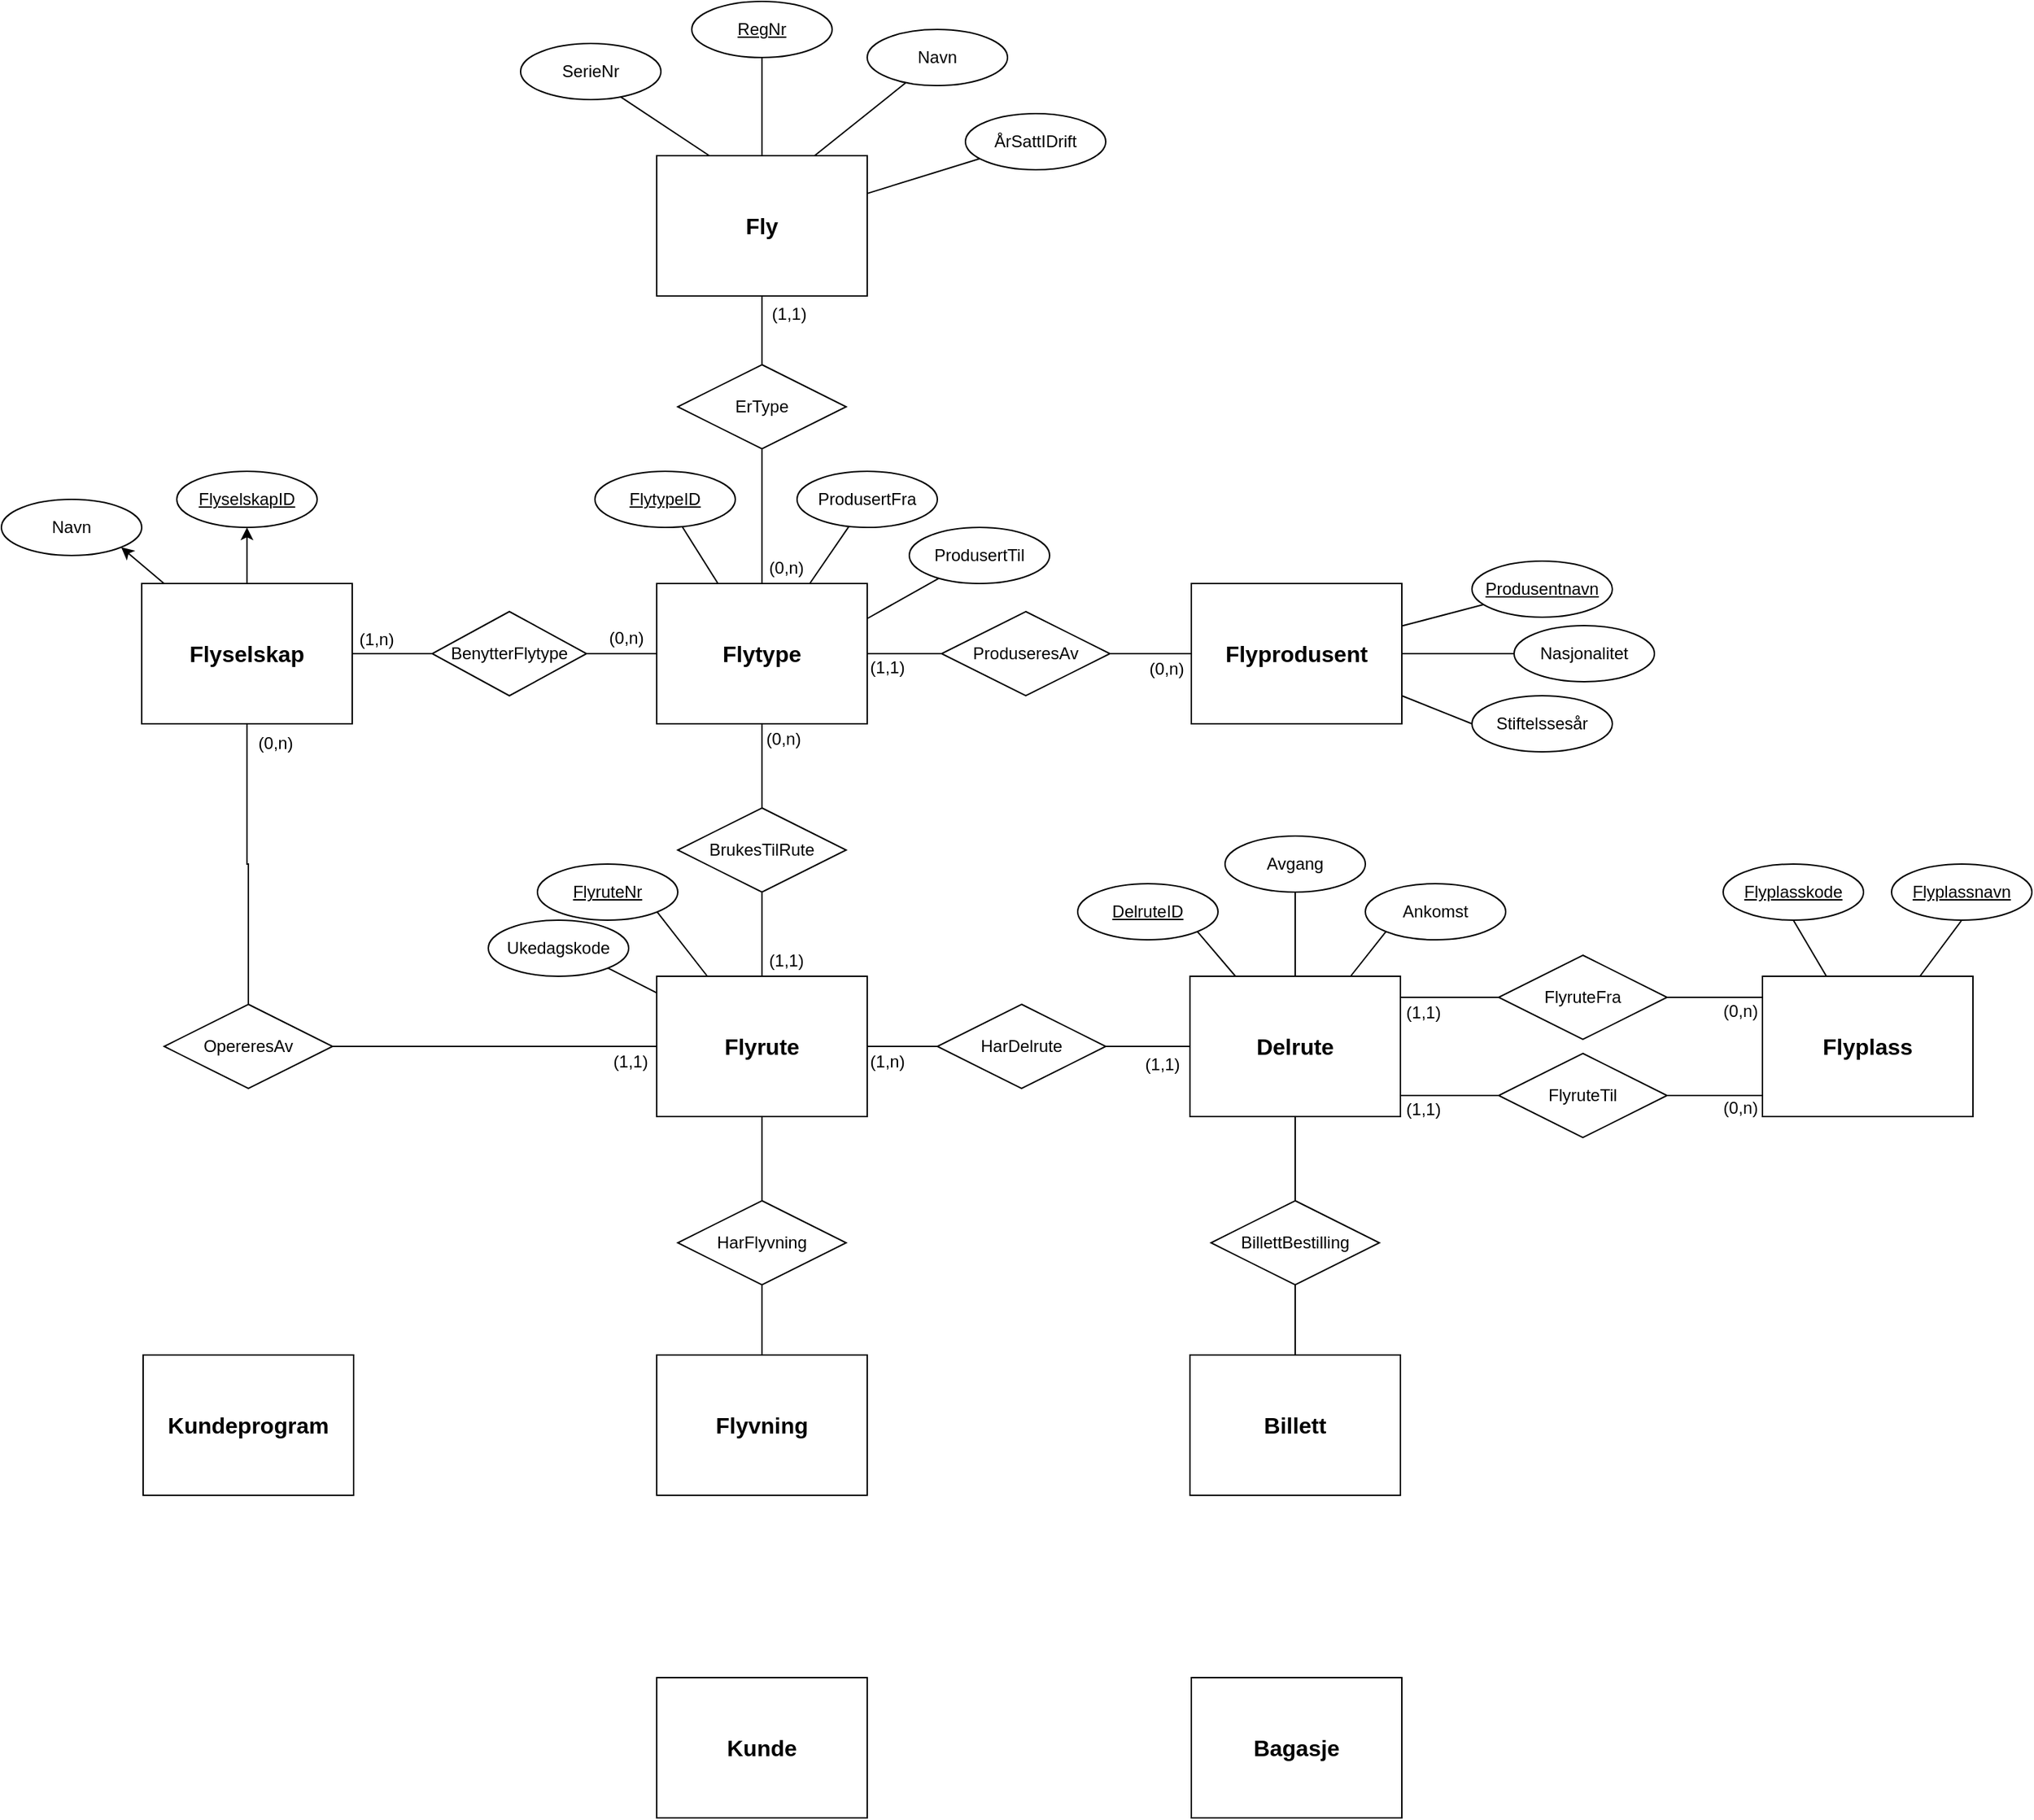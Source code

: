<mxfile>
    <diagram id="48WFvEwgLHSlUKScSLO7" name="Page-1">
        <mxGraphModel dx="1729" dy="1407" grid="1" gridSize="10" guides="1" tooltips="1" connect="1" arrows="1" fold="1" page="0" pageScale="1" pageWidth="827" pageHeight="1169" background="none" math="0" shadow="0">
            <root>
                <mxCell id="0"/>
                <mxCell id="1" parent="0"/>
                <mxCell id="11" style="edgeStyle=none;html=1;exitX=1;exitY=0.5;exitDx=0;exitDy=0;entryX=0;entryY=0.5;entryDx=0;entryDy=0;endArrow=none;endFill=0;" parent="1" source="2" target="8" edge="1">
                    <mxGeometry relative="1" as="geometry"/>
                </mxCell>
                <mxCell id="45" style="edgeStyle=none;html=1;entryX=0.5;entryY=1;entryDx=0;entryDy=0;" parent="1" source="2" target="4" edge="1">
                    <mxGeometry relative="1" as="geometry"/>
                </mxCell>
                <mxCell id="46" style="edgeStyle=none;html=1;entryX=1;entryY=1;entryDx=0;entryDy=0;" parent="1" source="2" target="3" edge="1">
                    <mxGeometry relative="1" as="geometry"/>
                </mxCell>
                <mxCell id="2" value="&lt;font style=&quot;font-size: 16px;&quot;&gt;&lt;b&gt;Flyselskap&lt;/b&gt;&lt;/font&gt;" style="whiteSpace=wrap;html=1;align=center;" parent="1" vertex="1">
                    <mxGeometry x="-307" y="-120" width="150" height="100" as="geometry"/>
                </mxCell>
                <mxCell id="3" value="Navn" style="ellipse;whiteSpace=wrap;html=1;align=center;" parent="1" vertex="1">
                    <mxGeometry x="-407" y="-180" width="100" height="40" as="geometry"/>
                </mxCell>
                <mxCell id="4" value="FlyselskapID" style="ellipse;whiteSpace=wrap;html=1;align=center;fontStyle=4;" parent="1" vertex="1">
                    <mxGeometry x="-282" y="-200" width="100" height="40" as="geometry"/>
                </mxCell>
                <mxCell id="58" style="edgeStyle=none;html=1;exitX=1;exitY=0.5;exitDx=0;exitDy=0;entryX=0;entryY=0.5;entryDx=0;entryDy=0;endArrow=none;endFill=0;" parent="1" source="8" target="22" edge="1">
                    <mxGeometry relative="1" as="geometry"/>
                </mxCell>
                <mxCell id="8" value="BenytterFlytype" style="shape=rhombus;perimeter=rhombusPerimeter;whiteSpace=wrap;html=1;align=center;" parent="1" vertex="1">
                    <mxGeometry x="-100" y="-100" width="110" height="60" as="geometry"/>
                </mxCell>
                <mxCell id="59" style="edgeStyle=none;html=1;endArrow=none;endFill=0;" parent="1" source="12" edge="1">
                    <mxGeometry relative="1" as="geometry">
                        <mxPoint x="135" y="-266" as="targetPoint"/>
                    </mxGeometry>
                </mxCell>
                <mxCell id="12" value="&lt;font style=&quot;font-size: 16px;&quot;&gt;&lt;b&gt;Fly&lt;/b&gt;&lt;/font&gt;" style="whiteSpace=wrap;html=1;align=center;" parent="1" vertex="1">
                    <mxGeometry x="60" y="-425" width="150" height="100" as="geometry"/>
                </mxCell>
                <mxCell id="19" style="edgeStyle=none;html=1;entryX=0.75;entryY=0;entryDx=0;entryDy=0;endArrow=none;endFill=0;" parent="1" source="13" target="12" edge="1">
                    <mxGeometry relative="1" as="geometry"/>
                </mxCell>
                <mxCell id="13" value="Navn" style="ellipse;whiteSpace=wrap;html=1;align=center;" parent="1" vertex="1">
                    <mxGeometry x="210" y="-515" width="100" height="40" as="geometry"/>
                </mxCell>
                <mxCell id="18" style="edgeStyle=none;html=1;endArrow=none;endFill=0;" parent="1" source="15" target="12" edge="1">
                    <mxGeometry relative="1" as="geometry"/>
                </mxCell>
                <mxCell id="15" value="RegNr" style="ellipse;whiteSpace=wrap;html=1;align=center;fontStyle=4;" parent="1" vertex="1">
                    <mxGeometry x="85" y="-535" width="100" height="40" as="geometry"/>
                </mxCell>
                <mxCell id="20" style="edgeStyle=none;html=1;endArrow=none;endFill=0;" parent="1" source="16" target="12" edge="1">
                    <mxGeometry relative="1" as="geometry"/>
                </mxCell>
                <mxCell id="16" value="ÅrSattIDrift" style="ellipse;whiteSpace=wrap;html=1;align=center;" parent="1" vertex="1">
                    <mxGeometry x="280" y="-455" width="100" height="40" as="geometry"/>
                </mxCell>
                <mxCell id="17" style="edgeStyle=none;html=1;exitX=0.25;exitY=0;exitDx=0;exitDy=0;entryX=0.737;entryY=0.942;entryDx=0;entryDy=0;entryPerimeter=0;endArrow=none;endFill=0;" parent="1" source="12" edge="1">
                    <mxGeometry relative="1" as="geometry">
                        <mxPoint x="33.7" y="-467.32" as="targetPoint"/>
                    </mxGeometry>
                </mxCell>
                <mxCell id="34" style="edgeStyle=none;html=1;exitX=1;exitY=0.5;exitDx=0;exitDy=0;entryX=0;entryY=0.5;entryDx=0;entryDy=0;endArrow=none;endFill=0;" parent="1" source="22" target="32" edge="1">
                    <mxGeometry relative="1" as="geometry"/>
                </mxCell>
                <mxCell id="51" style="edgeStyle=none;html=1;entryX=0.5;entryY=0;entryDx=0;entryDy=0;endArrow=none;endFill=0;" parent="1" source="22" target="50" edge="1">
                    <mxGeometry relative="1" as="geometry"/>
                </mxCell>
                <mxCell id="22" value="&lt;font style=&quot;font-size: 16px;&quot;&gt;&lt;b&gt;Flytype&lt;/b&gt;&lt;/font&gt;" style="whiteSpace=wrap;html=1;align=center;" parent="1" vertex="1">
                    <mxGeometry x="60" y="-120" width="150" height="100" as="geometry"/>
                </mxCell>
                <mxCell id="60" style="edgeStyle=none;html=1;exitX=0.5;exitY=1;exitDx=0;exitDy=0;entryX=0.5;entryY=0;entryDx=0;entryDy=0;endArrow=none;endFill=0;" parent="1" source="23" target="22" edge="1">
                    <mxGeometry relative="1" as="geometry"/>
                </mxCell>
                <mxCell id="23" value="ErType" style="shape=rhombus;perimeter=rhombusPerimeter;whiteSpace=wrap;html=1;align=center;" parent="1" vertex="1">
                    <mxGeometry x="75" y="-276" width="120" height="60" as="geometry"/>
                </mxCell>
                <mxCell id="61" style="edgeStyle=none;html=1;endArrow=none;endFill=0;" parent="1" source="26" target="22" edge="1">
                    <mxGeometry relative="1" as="geometry"/>
                </mxCell>
                <mxCell id="26" value="FlytypeID" style="ellipse;whiteSpace=wrap;html=1;align=center;fontStyle=4;" parent="1" vertex="1">
                    <mxGeometry x="16" y="-200" width="100" height="40" as="geometry"/>
                </mxCell>
                <mxCell id="62" style="edgeStyle=none;html=1;endArrow=none;endFill=0;" parent="1" source="27" target="22" edge="1">
                    <mxGeometry relative="1" as="geometry"/>
                </mxCell>
                <mxCell id="27" value="ProdusertFra" style="ellipse;whiteSpace=wrap;html=1;align=center;" parent="1" vertex="1">
                    <mxGeometry x="160" y="-200" width="100" height="40" as="geometry"/>
                </mxCell>
                <mxCell id="63" style="edgeStyle=none;html=1;entryX=1;entryY=0.25;entryDx=0;entryDy=0;endArrow=none;endFill=0;" parent="1" source="28" target="22" edge="1">
                    <mxGeometry relative="1" as="geometry"/>
                </mxCell>
                <mxCell id="28" value="ProdusertTil" style="ellipse;whiteSpace=wrap;html=1;align=center;" parent="1" vertex="1">
                    <mxGeometry x="240" y="-160" width="100" height="40" as="geometry"/>
                </mxCell>
                <mxCell id="35" style="edgeStyle=none;html=1;entryX=0;entryY=0.5;entryDx=0;entryDy=0;endArrow=none;endFill=0;" parent="1" source="32" target="33" edge="1">
                    <mxGeometry relative="1" as="geometry"/>
                </mxCell>
                <mxCell id="32" value="ProduseresAv" style="shape=rhombus;perimeter=rhombusPerimeter;whiteSpace=wrap;html=1;align=center;" parent="1" vertex="1">
                    <mxGeometry x="263" y="-100" width="120" height="60" as="geometry"/>
                </mxCell>
                <mxCell id="43" style="edgeStyle=none;html=1;entryX=0;entryY=0.5;entryDx=0;entryDy=0;endArrow=none;endFill=0;" parent="1" source="33" target="37" edge="1">
                    <mxGeometry relative="1" as="geometry"/>
                </mxCell>
                <mxCell id="44" style="edgeStyle=none;html=1;entryX=0;entryY=0.5;entryDx=0;entryDy=0;endArrow=none;endFill=0;" parent="1" source="33" target="38" edge="1">
                    <mxGeometry relative="1" as="geometry"/>
                </mxCell>
                <mxCell id="33" value="&lt;font style=&quot;font-size: 16px;&quot;&gt;&lt;b&gt;Flyprodusent&lt;/b&gt;&lt;/font&gt;" style="whiteSpace=wrap;html=1;align=center;" parent="1" vertex="1">
                    <mxGeometry x="441" y="-120" width="150" height="100" as="geometry"/>
                </mxCell>
                <mxCell id="36" value="Produsentnavn" style="ellipse;whiteSpace=wrap;html=1;align=center;fontStyle=4;" parent="1" vertex="1">
                    <mxGeometry x="641" y="-136" width="100" height="40" as="geometry"/>
                </mxCell>
                <mxCell id="37" value="Nasjonalitet" style="ellipse;whiteSpace=wrap;html=1;align=center;" parent="1" vertex="1">
                    <mxGeometry x="671" y="-90" width="100" height="40" as="geometry"/>
                </mxCell>
                <mxCell id="38" value="Stiftelssesår" style="ellipse;whiteSpace=wrap;html=1;align=center;" parent="1" vertex="1">
                    <mxGeometry x="641" y="-40" width="100" height="40" as="geometry"/>
                </mxCell>
                <mxCell id="42" style="edgeStyle=none;html=1;endArrow=none;endFill=0;" parent="1" source="33" target="36" edge="1">
                    <mxGeometry relative="1" as="geometry"/>
                </mxCell>
                <mxCell id="54" style="edgeStyle=none;html=1;entryX=1;entryY=1;entryDx=0;entryDy=0;endArrow=none;endFill=0;" parent="1" source="47" target="53" edge="1">
                    <mxGeometry relative="1" as="geometry"/>
                </mxCell>
                <mxCell id="56" style="edgeStyle=none;html=1;entryX=1;entryY=1;entryDx=0;entryDy=0;endArrow=none;endFill=0;" parent="1" source="47" target="55" edge="1">
                    <mxGeometry relative="1" as="geometry"/>
                </mxCell>
                <mxCell id="127" style="edgeStyle=none;html=1;entryX=0;entryY=0.5;entryDx=0;entryDy=0;endArrow=none;endFill=0;" parent="1" source="47" target="118" edge="1">
                    <mxGeometry relative="1" as="geometry"/>
                </mxCell>
                <mxCell id="47" value="&lt;font style=&quot;font-size: 16px;&quot;&gt;&lt;b&gt;Flyrute&lt;/b&gt;&lt;/font&gt;" style="whiteSpace=wrap;html=1;align=center;" parent="1" vertex="1">
                    <mxGeometry x="60" y="160" width="150" height="100" as="geometry"/>
                </mxCell>
                <mxCell id="52" style="edgeStyle=none;html=1;entryX=0.5;entryY=0;entryDx=0;entryDy=0;endArrow=none;endFill=0;" parent="1" source="50" target="47" edge="1">
                    <mxGeometry relative="1" as="geometry"/>
                </mxCell>
                <mxCell id="50" value="BrukesTilRute" style="shape=rhombus;perimeter=rhombusPerimeter;whiteSpace=wrap;html=1;align=center;" parent="1" vertex="1">
                    <mxGeometry x="75" y="40" width="120" height="60" as="geometry"/>
                </mxCell>
                <mxCell id="53" value="FlyruteNr" style="ellipse;whiteSpace=wrap;html=1;align=center;fontStyle=4;" parent="1" vertex="1">
                    <mxGeometry x="-25" y="80" width="100" height="40" as="geometry"/>
                </mxCell>
                <mxCell id="55" value="Ukedagskode" style="ellipse;whiteSpace=wrap;html=1;align=center;" parent="1" vertex="1">
                    <mxGeometry x="-60" y="120" width="100" height="40" as="geometry"/>
                </mxCell>
                <mxCell id="65" value="(1,n)" style="text;html=1;align=center;verticalAlign=middle;resizable=0;points=[];autosize=1;strokeColor=none;fillColor=none;" parent="1" vertex="1">
                    <mxGeometry x="-165" y="-95" width="50" height="30" as="geometry"/>
                </mxCell>
                <mxCell id="68" value="(0,n)" style="text;html=1;align=center;verticalAlign=middle;resizable=0;points=[];autosize=1;strokeColor=none;fillColor=none;" parent="1" vertex="1">
                    <mxGeometry x="13" y="-96" width="50" height="30" as="geometry"/>
                </mxCell>
                <mxCell id="69" value="(1,1)" style="text;html=1;align=center;verticalAlign=middle;resizable=0;points=[];autosize=1;strokeColor=none;fillColor=none;" parent="1" vertex="1">
                    <mxGeometry x="129" y="-327" width="50" height="30" as="geometry"/>
                </mxCell>
                <mxCell id="70" value="(0,n)" style="text;html=1;align=center;verticalAlign=middle;resizable=0;points=[];autosize=1;strokeColor=none;fillColor=none;" parent="1" vertex="1">
                    <mxGeometry x="127" y="-146" width="50" height="30" as="geometry"/>
                </mxCell>
                <mxCell id="71" value="(1,1)" style="text;html=1;align=center;verticalAlign=middle;resizable=0;points=[];autosize=1;strokeColor=none;fillColor=none;" parent="1" vertex="1">
                    <mxGeometry x="199" y="-75" width="50" height="30" as="geometry"/>
                </mxCell>
                <mxCell id="72" value="(0,n)" style="text;html=1;align=center;verticalAlign=middle;resizable=0;points=[];autosize=1;strokeColor=none;fillColor=none;" parent="1" vertex="1">
                    <mxGeometry x="398" y="-74" width="50" height="30" as="geometry"/>
                </mxCell>
                <mxCell id="73" value="&lt;span style=&quot;font-size: 16px;&quot;&gt;&lt;b&gt;Flyvning&lt;/b&gt;&lt;/span&gt;" style="whiteSpace=wrap;html=1;align=center;" parent="1" vertex="1">
                    <mxGeometry x="60" y="430" width="150" height="100" as="geometry"/>
                </mxCell>
                <mxCell id="81" style="edgeStyle=none;html=1;entryX=0.5;entryY=1;entryDx=0;entryDy=0;endArrow=none;endFill=0;" parent="1" source="75" target="77" edge="1">
                    <mxGeometry relative="1" as="geometry"/>
                </mxCell>
                <mxCell id="82" style="edgeStyle=none;html=1;entryX=0.5;entryY=1;entryDx=0;entryDy=0;endArrow=none;endFill=0;" parent="1" source="75" target="76" edge="1">
                    <mxGeometry relative="1" as="geometry"/>
                </mxCell>
                <mxCell id="75" value="&lt;font style=&quot;font-size: 16px;&quot;&gt;&lt;b&gt;Flyplass&lt;/b&gt;&lt;/font&gt;" style="whiteSpace=wrap;html=1;align=center;" parent="1" vertex="1">
                    <mxGeometry x="848" y="160" width="150" height="100" as="geometry"/>
                </mxCell>
                <mxCell id="76" value="Flyplassnavn" style="ellipse;whiteSpace=wrap;html=1;align=center;fontStyle=4;" parent="1" vertex="1">
                    <mxGeometry x="940" y="80" width="100" height="40" as="geometry"/>
                </mxCell>
                <mxCell id="77" value="Flyplasskode" style="ellipse;whiteSpace=wrap;html=1;align=center;fontStyle=4;" parent="1" vertex="1">
                    <mxGeometry x="820" y="80" width="100" height="40" as="geometry"/>
                </mxCell>
                <mxCell id="83" value="&lt;div style=&quot;text-align: center;&quot;&gt;&lt;span style=&quot;text-align: start; background-color: transparent;&quot;&gt;FlyruteFra&lt;/span&gt;&lt;span style=&quot;font-family: monospace; font-size: 0px; text-align: start; text-wrap: nowrap; background-color: transparent;&quot;&gt;%3CmxGraphModel%3E%3Croot%3E%3CmxCell%20id%3D%220%22%2F%3E%3CmxCell%20id%3D%221%22%20parent%3D%220%22%2F%3E%3CmxCell%20id%3D%222%22%20value%3D%22%26lt%3Bfont%26gt%3BFlyselskap%26lt%3B%2Ffont%26gt%3B%22%20style%3D%22whiteSpace%3Dwrap%3Bhtml%3D1%3Balign%3Dcenter%3B%22%20vertex%3D%221%22%20parent%3D%221%22%3E%3CmxGeometry%20x%3D%22-380%22%20y%3D%22-420%22%20width%3D%22150%22%20height%3D%22100%22%20as%3D%22geometry%22%2F%3E%3C%2FmxCell%3E%3C%2Froot%3E%3C%2FmxGraphModel%3E&lt;/span&gt;&lt;/div&gt;" style="shape=rhombus;perimeter=rhombusPerimeter;whiteSpace=wrap;html=1;align=center;" parent="1" vertex="1">
                    <mxGeometry x="660" y="145" width="120" height="60" as="geometry"/>
                </mxCell>
                <mxCell id="85" value="FlyruteTil" style="shape=rhombus;perimeter=rhombusPerimeter;whiteSpace=wrap;html=1;align=center;" parent="1" vertex="1">
                    <mxGeometry x="660" y="215" width="120" height="60" as="geometry"/>
                </mxCell>
                <mxCell id="91" value="(1,1)" style="text;html=1;align=center;verticalAlign=middle;resizable=0;points=[];autosize=1;strokeColor=none;fillColor=none;" parent="1" vertex="1">
                    <mxGeometry x="127" y="134" width="50" height="30" as="geometry"/>
                </mxCell>
                <mxCell id="92" value="(0,n)" style="text;html=1;align=center;verticalAlign=middle;resizable=0;points=[];autosize=1;strokeColor=none;fillColor=none;" parent="1" vertex="1">
                    <mxGeometry x="125" y="-24" width="50" height="30" as="geometry"/>
                </mxCell>
                <mxCell id="97" style="edgeStyle=orthogonalEdgeStyle;html=1;entryX=0;entryY=0.15;entryDx=0;entryDy=0;entryPerimeter=0;rounded=0;curved=0;endArrow=none;endFill=0;" parent="1" source="83" target="75" edge="1">
                    <mxGeometry relative="1" as="geometry"/>
                </mxCell>
                <mxCell id="98" style="edgeStyle=orthogonalEdgeStyle;html=1;entryX=0;entryY=0.85;entryDx=0;entryDy=0;entryPerimeter=0;rounded=0;curved=0;endArrow=none;endFill=0;" parent="1" source="85" target="75" edge="1">
                    <mxGeometry relative="1" as="geometry"/>
                </mxCell>
                <mxCell id="101" style="edgeStyle=none;html=1;exitX=1;exitY=0.5;exitDx=0;exitDy=0;entryX=0;entryY=0.5;entryDx=0;entryDy=0;endArrow=none;endFill=0;" parent="1" source="100" target="47" edge="1">
                    <mxGeometry relative="1" as="geometry"/>
                </mxCell>
                <mxCell id="102" style="edgeStyle=orthogonalEdgeStyle;html=1;exitX=0.5;exitY=0;exitDx=0;exitDy=0;entryX=0.5;entryY=1;entryDx=0;entryDy=0;rounded=0;curved=0;endArrow=none;endFill=0;" parent="1" source="100" target="2" edge="1">
                    <mxGeometry relative="1" as="geometry"/>
                </mxCell>
                <mxCell id="100" value="OpereresAv" style="shape=rhombus;perimeter=rhombusPerimeter;whiteSpace=wrap;html=1;align=center;" parent="1" vertex="1">
                    <mxGeometry x="-291" y="180" width="120" height="60" as="geometry"/>
                </mxCell>
                <mxCell id="103" value="(0,n)" style="text;html=1;align=center;verticalAlign=middle;resizable=0;points=[];autosize=1;strokeColor=none;fillColor=none;" parent="1" vertex="1">
                    <mxGeometry x="-237" y="-21" width="50" height="30" as="geometry"/>
                </mxCell>
                <mxCell id="104" value="(1,1)" style="text;html=1;align=center;verticalAlign=middle;resizable=0;points=[];autosize=1;strokeColor=none;fillColor=none;" parent="1" vertex="1">
                    <mxGeometry x="16" y="206" width="50" height="30" as="geometry"/>
                </mxCell>
                <mxCell id="108" value="(0,n)" style="text;html=1;align=center;verticalAlign=middle;resizable=0;points=[];autosize=1;strokeColor=none;fillColor=none;" parent="1" vertex="1">
                    <mxGeometry x="807" y="170" width="50" height="30" as="geometry"/>
                </mxCell>
                <mxCell id="109" value="(0,n)" style="text;html=1;align=center;verticalAlign=middle;resizable=0;points=[];autosize=1;strokeColor=none;fillColor=none;" parent="1" vertex="1">
                    <mxGeometry x="807" y="239" width="50" height="30" as="geometry"/>
                </mxCell>
                <mxCell id="116" value="SerieNr" style="ellipse;whiteSpace=wrap;html=1;align=center;" parent="1" vertex="1">
                    <mxGeometry x="-37" y="-505" width="100" height="40" as="geometry"/>
                </mxCell>
                <mxCell id="135" style="edgeStyle=none;html=1;entryX=1;entryY=1;entryDx=0;entryDy=0;endArrow=none;endFill=0;" parent="1" source="117" target="125" edge="1">
                    <mxGeometry relative="1" as="geometry"/>
                </mxCell>
                <mxCell id="147" style="edgeStyle=none;html=1;entryX=0.5;entryY=1;entryDx=0;entryDy=0;endArrow=none;endFill=0;" parent="1" source="117" target="146" edge="1">
                    <mxGeometry relative="1" as="geometry"/>
                </mxCell>
                <mxCell id="149" style="edgeStyle=none;html=1;entryX=0;entryY=1;entryDx=0;entryDy=0;endArrow=none;endFill=0;" parent="1" source="117" target="148" edge="1">
                    <mxGeometry relative="1" as="geometry"/>
                </mxCell>
                <mxCell id="117" value="&lt;font style=&quot;font-size: 16px;&quot;&gt;&lt;b&gt;Delrute&lt;/b&gt;&lt;/font&gt;" style="whiteSpace=wrap;html=1;align=center;" parent="1" vertex="1">
                    <mxGeometry x="440" y="160" width="150" height="100" as="geometry"/>
                </mxCell>
                <mxCell id="128" style="edgeStyle=none;html=1;entryX=0;entryY=0.5;entryDx=0;entryDy=0;endArrow=none;endFill=0;" parent="1" source="118" target="117" edge="1">
                    <mxGeometry relative="1" as="geometry"/>
                </mxCell>
                <mxCell id="118" value="HarDelrute" style="shape=rhombus;perimeter=rhombusPerimeter;whiteSpace=wrap;html=1;align=center;" parent="1" vertex="1">
                    <mxGeometry x="260" y="180" width="120" height="60" as="geometry"/>
                </mxCell>
                <mxCell id="125" value="DelruteID" style="ellipse;whiteSpace=wrap;html=1;align=center;fontStyle=4;" parent="1" vertex="1">
                    <mxGeometry x="360" y="94" width="100" height="40" as="geometry"/>
                </mxCell>
                <mxCell id="130" style="edgeStyle=none;html=1;entryX=1;entryY=0.15;entryDx=0;entryDy=0;entryPerimeter=0;endArrow=none;endFill=0;" parent="1" source="83" target="117" edge="1">
                    <mxGeometry relative="1" as="geometry"/>
                </mxCell>
                <mxCell id="131" style="edgeStyle=none;html=1;entryX=1;entryY=0.85;entryDx=0;entryDy=0;entryPerimeter=0;endArrow=none;endFill=0;" parent="1" source="85" target="117" edge="1">
                    <mxGeometry relative="1" as="geometry"/>
                </mxCell>
                <mxCell id="133" style="edgeStyle=none;html=1;entryX=0.5;entryY=1;entryDx=0;entryDy=0;endArrow=none;endFill=0;" parent="1" source="132" target="47" edge="1">
                    <mxGeometry relative="1" as="geometry"/>
                </mxCell>
                <mxCell id="134" style="edgeStyle=none;html=1;entryX=0.5;entryY=0;entryDx=0;entryDy=0;endArrow=none;endFill=0;" parent="1" source="132" target="73" edge="1">
                    <mxGeometry relative="1" as="geometry"/>
                </mxCell>
                <mxCell id="132" value="HarFlyvning" style="shape=rhombus;perimeter=rhombusPerimeter;whiteSpace=wrap;html=1;align=center;" parent="1" vertex="1">
                    <mxGeometry x="75" y="320" width="120" height="60" as="geometry"/>
                </mxCell>
                <mxCell id="137" value="&lt;font style=&quot;font-size: 16px;&quot;&gt;&lt;b&gt;Billett&lt;/b&gt;&lt;/font&gt;" style="whiteSpace=wrap;html=1;align=center;" parent="1" vertex="1">
                    <mxGeometry x="440" y="430" width="150" height="100" as="geometry"/>
                </mxCell>
                <mxCell id="140" style="edgeStyle=none;html=1;exitX=0.5;exitY=0;exitDx=0;exitDy=0;entryX=0.5;entryY=1;entryDx=0;entryDy=0;endArrow=none;endFill=0;" parent="1" source="139" target="117" edge="1">
                    <mxGeometry relative="1" as="geometry"/>
                </mxCell>
                <mxCell id="141" value="" style="edgeStyle=none;html=1;endArrow=none;endFill=0;" parent="1" source="139" target="137" edge="1">
                    <mxGeometry relative="1" as="geometry"/>
                </mxCell>
                <mxCell id="139" value="BillettBestilling" style="shape=rhombus;perimeter=rhombusPerimeter;whiteSpace=wrap;html=1;align=center;" parent="1" vertex="1">
                    <mxGeometry x="455" y="320" width="120" height="60" as="geometry"/>
                </mxCell>
                <mxCell id="142" value="(1,n)" style="text;html=1;align=center;verticalAlign=middle;resizable=0;points=[];autosize=1;strokeColor=none;fillColor=none;" parent="1" vertex="1">
                    <mxGeometry x="199" y="206" width="50" height="30" as="geometry"/>
                </mxCell>
                <mxCell id="143" value="(1,1)" style="text;html=1;align=center;verticalAlign=middle;resizable=0;points=[];autosize=1;strokeColor=none;fillColor=none;" parent="1" vertex="1">
                    <mxGeometry x="395" y="208" width="50" height="30" as="geometry"/>
                </mxCell>
                <mxCell id="144" value="(1,1)" style="text;html=1;align=center;verticalAlign=middle;resizable=0;points=[];autosize=1;strokeColor=none;fillColor=none;" parent="1" vertex="1">
                    <mxGeometry x="581" y="171" width="50" height="30" as="geometry"/>
                </mxCell>
                <mxCell id="145" value="(1,1)" style="text;html=1;align=center;verticalAlign=middle;resizable=0;points=[];autosize=1;strokeColor=none;fillColor=none;" parent="1" vertex="1">
                    <mxGeometry x="581" y="240" width="50" height="30" as="geometry"/>
                </mxCell>
                <mxCell id="146" value="Avgang" style="ellipse;whiteSpace=wrap;html=1;align=center;" parent="1" vertex="1">
                    <mxGeometry x="465" y="60" width="100" height="40" as="geometry"/>
                </mxCell>
                <mxCell id="148" value="Ankomst" style="ellipse;whiteSpace=wrap;html=1;align=center;" parent="1" vertex="1">
                    <mxGeometry x="565" y="94" width="100" height="40" as="geometry"/>
                </mxCell>
                <mxCell id="150" value="&lt;font style=&quot;font-size: 16px;&quot;&gt;&lt;b&gt;Kunde&lt;/b&gt;&lt;/font&gt;" style="whiteSpace=wrap;html=1;align=center;" parent="1" vertex="1">
                    <mxGeometry x="60" y="660" width="150" height="100" as="geometry"/>
                </mxCell>
                <mxCell id="151" value="&lt;font style=&quot;font-size: 16px;&quot;&gt;&lt;b&gt;Bagasje&lt;/b&gt;&lt;/font&gt;" style="whiteSpace=wrap;html=1;align=center;" parent="1" vertex="1">
                    <mxGeometry x="441" y="660" width="150" height="100" as="geometry"/>
                </mxCell>
                <mxCell id="152" value="&lt;span style=&quot;font-size: 16px;&quot;&gt;&lt;b&gt;Kundeprogram&lt;/b&gt;&lt;/span&gt;" style="whiteSpace=wrap;html=1;align=center;" parent="1" vertex="1">
                    <mxGeometry x="-306" y="430" width="150" height="100" as="geometry"/>
                </mxCell>
            </root>
        </mxGraphModel>
    </diagram>
</mxfile>